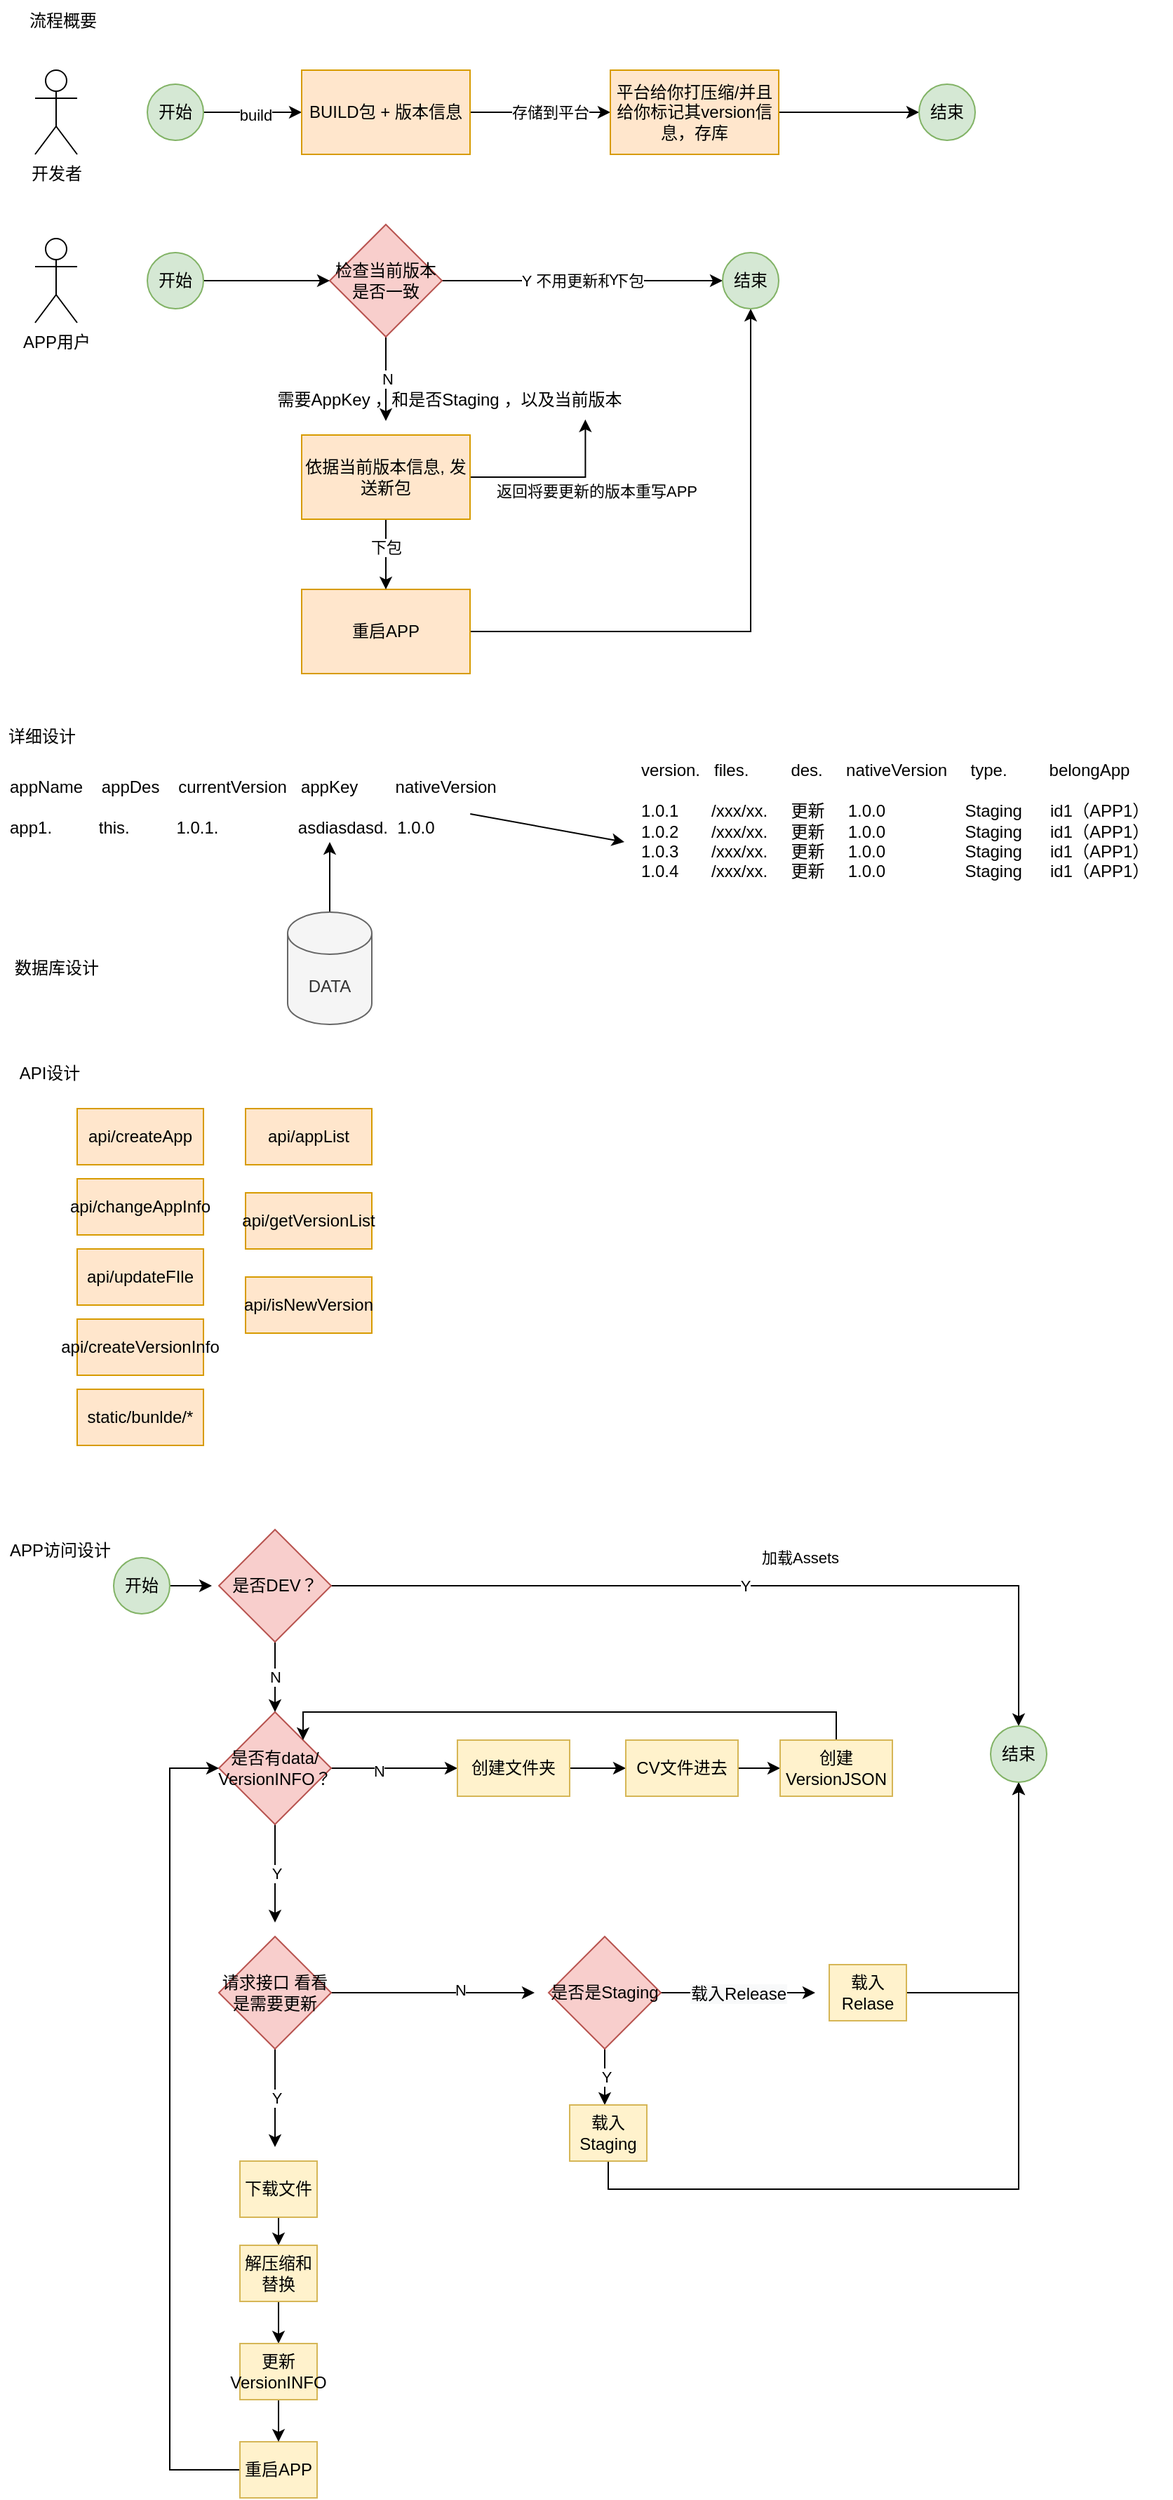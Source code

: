 <mxfile version="20.2.5" type="device"><diagram id="2lM2lwTUtbdxGsBKdN3J" name="第 1 页"><mxGraphModel dx="1015" dy="632" grid="1" gridSize="10" guides="1" tooltips="1" connect="1" arrows="1" fold="1" page="1" pageScale="1" pageWidth="827" pageHeight="1169" math="0" shadow="0"><root><mxCell id="0"/><mxCell id="1" parent="0"/><mxCell id="BhmfG3ROlnPIpAQ-kHiL-32" style="edgeStyle=orthogonalEdgeStyle;rounded=0;orthogonalLoop=1;jettySize=auto;html=1;exitX=1;exitY=0.5;exitDx=0;exitDy=0;" parent="1" source="BhmfG3ROlnPIpAQ-kHiL-6" target="BhmfG3ROlnPIpAQ-kHiL-12" edge="1"><mxGeometry relative="1" as="geometry"/></mxCell><mxCell id="BhmfG3ROlnPIpAQ-kHiL-39" value="build" style="edgeLabel;html=1;align=center;verticalAlign=middle;resizable=0;points=[];" parent="BhmfG3ROlnPIpAQ-kHiL-32" vertex="1" connectable="0"><mxGeometry x="0.039" y="-2" relative="1" as="geometry"><mxPoint as="offset"/></mxGeometry></mxCell><mxCell id="BhmfG3ROlnPIpAQ-kHiL-6" value="开始" style="ellipse;whiteSpace=wrap;html=1;aspect=fixed;fillColor=#d5e8d4;strokeColor=#82b366;" parent="1" vertex="1"><mxGeometry x="105" y="80" width="40" height="40" as="geometry"/></mxCell><mxCell id="BhmfG3ROlnPIpAQ-kHiL-8" value="开发者" style="shape=umlActor;verticalLabelPosition=bottom;verticalAlign=top;html=1;outlineConnect=0;" parent="1" vertex="1"><mxGeometry x="25" y="70" width="30" height="60" as="geometry"/></mxCell><mxCell id="BhmfG3ROlnPIpAQ-kHiL-11" value="APP用户" style="shape=umlActor;verticalLabelPosition=bottom;verticalAlign=top;html=1;outlineConnect=0;" parent="1" vertex="1"><mxGeometry x="25" y="190" width="30" height="60" as="geometry"/></mxCell><mxCell id="BhmfG3ROlnPIpAQ-kHiL-33" style="edgeStyle=orthogonalEdgeStyle;rounded=0;orthogonalLoop=1;jettySize=auto;html=1;exitX=1;exitY=0.5;exitDx=0;exitDy=0;" parent="1" source="BhmfG3ROlnPIpAQ-kHiL-12" target="BhmfG3ROlnPIpAQ-kHiL-13" edge="1"><mxGeometry relative="1" as="geometry"/></mxCell><mxCell id="BhmfG3ROlnPIpAQ-kHiL-36" value="存储到平台" style="edgeLabel;html=1;align=center;verticalAlign=middle;resizable=0;points=[];" parent="BhmfG3ROlnPIpAQ-kHiL-33" vertex="1" connectable="0"><mxGeometry x="-0.308" y="2" relative="1" as="geometry"><mxPoint x="22" y="2" as="offset"/></mxGeometry></mxCell><mxCell id="BhmfG3ROlnPIpAQ-kHiL-12" value="BUILD包 + 版本信息" style="rounded=0;whiteSpace=wrap;html=1;fillColor=#ffe6cc;strokeColor=#d79b00;" parent="1" vertex="1"><mxGeometry x="215" y="70" width="120" height="60" as="geometry"/></mxCell><mxCell id="BhmfG3ROlnPIpAQ-kHiL-35" style="edgeStyle=orthogonalEdgeStyle;rounded=0;orthogonalLoop=1;jettySize=auto;html=1;exitX=1;exitY=0.5;exitDx=0;exitDy=0;entryX=0;entryY=0.5;entryDx=0;entryDy=0;" parent="1" source="BhmfG3ROlnPIpAQ-kHiL-13" target="BhmfG3ROlnPIpAQ-kHiL-31" edge="1"><mxGeometry relative="1" as="geometry"/></mxCell><mxCell id="BhmfG3ROlnPIpAQ-kHiL-13" value="平台给你打压缩/并且给你标记其version信息，存库" style="rounded=0;whiteSpace=wrap;html=1;fillColor=#ffe6cc;strokeColor=#d79b00;" parent="1" vertex="1"><mxGeometry x="435" y="70" width="120" height="60" as="geometry"/></mxCell><mxCell id="BhmfG3ROlnPIpAQ-kHiL-40" value="N" style="edgeStyle=orthogonalEdgeStyle;rounded=0;orthogonalLoop=1;jettySize=auto;html=1;exitX=0.5;exitY=1;exitDx=0;exitDy=0;entryX=0.5;entryY=0;entryDx=0;entryDy=0;" parent="1" source="BhmfG3ROlnPIpAQ-kHiL-17" edge="1"><mxGeometry relative="1" as="geometry"><mxPoint x="275" y="320" as="targetPoint"/></mxGeometry></mxCell><mxCell id="BhmfG3ROlnPIpAQ-kHiL-41" value="Y 不用更新和下包" style="edgeStyle=orthogonalEdgeStyle;rounded=0;orthogonalLoop=1;jettySize=auto;html=1;exitX=1;exitY=0.5;exitDx=0;exitDy=0;entryX=0;entryY=0.5;entryDx=0;entryDy=0;" parent="1" source="BhmfG3ROlnPIpAQ-kHiL-17" target="BhmfG3ROlnPIpAQ-kHiL-43" edge="1"><mxGeometry relative="1" as="geometry"><mxPoint x="415" y="220.31" as="targetPoint"/></mxGeometry></mxCell><mxCell id="BhmfG3ROlnPIpAQ-kHiL-42" value="Y" style="edgeLabel;html=1;align=center;verticalAlign=middle;resizable=0;points=[];" parent="BhmfG3ROlnPIpAQ-kHiL-41" vertex="1" connectable="0"><mxGeometry x="0.219" y="1" relative="1" as="geometry"><mxPoint as="offset"/></mxGeometry></mxCell><mxCell id="BhmfG3ROlnPIpAQ-kHiL-17" value="检查当前版本是否一致" style="rhombus;whiteSpace=wrap;html=1;fillColor=#f8cecc;strokeColor=#b85450;" parent="1" vertex="1"><mxGeometry x="235" y="180" width="80" height="80" as="geometry"/></mxCell><mxCell id="BhmfG3ROlnPIpAQ-kHiL-46" style="edgeStyle=orthogonalEdgeStyle;rounded=0;orthogonalLoop=1;jettySize=auto;html=1;exitX=1;exitY=0.5;exitDx=0;exitDy=0;" parent="1" source="BhmfG3ROlnPIpAQ-kHiL-20" target="BhmfG3ROlnPIpAQ-kHiL-43" edge="1"><mxGeometry relative="1" as="geometry"/></mxCell><mxCell id="BhmfG3ROlnPIpAQ-kHiL-20" value="重启APP" style="rounded=0;whiteSpace=wrap;html=1;fillColor=#ffe6cc;strokeColor=#d79b00;" parent="1" vertex="1"><mxGeometry x="215" y="440" width="120" height="60" as="geometry"/></mxCell><mxCell id="BhmfG3ROlnPIpAQ-kHiL-31" value="结束" style="ellipse;whiteSpace=wrap;html=1;aspect=fixed;fillColor=#d5e8d4;strokeColor=#82b366;" parent="1" vertex="1"><mxGeometry x="655" y="80" width="40" height="40" as="geometry"/></mxCell><mxCell id="BhmfG3ROlnPIpAQ-kHiL-51" style="edgeStyle=orthogonalEdgeStyle;rounded=0;orthogonalLoop=1;jettySize=auto;html=1;exitX=1;exitY=0.5;exitDx=0;exitDy=0;entryX=0;entryY=0.5;entryDx=0;entryDy=0;" parent="1" source="BhmfG3ROlnPIpAQ-kHiL-37" target="BhmfG3ROlnPIpAQ-kHiL-17" edge="1"><mxGeometry relative="1" as="geometry"/></mxCell><mxCell id="BhmfG3ROlnPIpAQ-kHiL-37" value="开始" style="ellipse;whiteSpace=wrap;html=1;aspect=fixed;fillColor=#d5e8d4;strokeColor=#82b366;" parent="1" vertex="1"><mxGeometry x="105" y="200" width="40" height="40" as="geometry"/></mxCell><mxCell id="BhmfG3ROlnPIpAQ-kHiL-43" value="结束" style="ellipse;whiteSpace=wrap;html=1;aspect=fixed;fillColor=#d5e8d4;strokeColor=#82b366;" parent="1" vertex="1"><mxGeometry x="515" y="200" width="40" height="40" as="geometry"/></mxCell><mxCell id="BhmfG3ROlnPIpAQ-kHiL-45" style="edgeStyle=orthogonalEdgeStyle;rounded=0;orthogonalLoop=1;jettySize=auto;html=1;exitX=0.5;exitY=1;exitDx=0;exitDy=0;" parent="1" source="BhmfG3ROlnPIpAQ-kHiL-44" target="BhmfG3ROlnPIpAQ-kHiL-20" edge="1"><mxGeometry relative="1" as="geometry"/></mxCell><mxCell id="BhmfG3ROlnPIpAQ-kHiL-50" value="下包" style="edgeLabel;html=1;align=center;verticalAlign=middle;resizable=0;points=[];" parent="BhmfG3ROlnPIpAQ-kHiL-45" vertex="1" connectable="0"><mxGeometry x="-0.339" y="1" relative="1" as="geometry"><mxPoint x="-1" y="3" as="offset"/></mxGeometry></mxCell><mxCell id="BhmfG3ROlnPIpAQ-kHiL-48" style="edgeStyle=orthogonalEdgeStyle;rounded=0;orthogonalLoop=1;jettySize=auto;html=1;exitX=1;exitY=0.5;exitDx=0;exitDy=0;entryX=0.86;entryY=0.964;entryDx=0;entryDy=0;entryPerimeter=0;" parent="1" source="BhmfG3ROlnPIpAQ-kHiL-44" target="BhmfG3ROlnPIpAQ-kHiL-47" edge="1"><mxGeometry relative="1" as="geometry"/></mxCell><mxCell id="BhmfG3ROlnPIpAQ-kHiL-49" value="返回将要更新的版本重写APP" style="edgeLabel;html=1;align=center;verticalAlign=middle;resizable=0;points=[];" parent="BhmfG3ROlnPIpAQ-kHiL-48" vertex="1" connectable="0"><mxGeometry x="-0.193" y="-2" relative="1" as="geometry"><mxPoint x="40" y="8" as="offset"/></mxGeometry></mxCell><mxCell id="BhmfG3ROlnPIpAQ-kHiL-44" value="依据当前版本信息, 发送新包" style="rounded=0;whiteSpace=wrap;html=1;fillColor=#ffe6cc;strokeColor=#d79b00;" parent="1" vertex="1"><mxGeometry x="215" y="330" width="120" height="60" as="geometry"/></mxCell><mxCell id="BhmfG3ROlnPIpAQ-kHiL-47" value="需要AppKey ，和是否Staging ，以及当前版本" style="text;html=1;align=center;verticalAlign=middle;resizable=0;points=[];autosize=1;strokeColor=none;fillColor=none;" parent="1" vertex="1"><mxGeometry x="185" y="290" width="270" height="30" as="geometry"/></mxCell><mxCell id="2VMpYK0dCk2_2af81qOv-1" value="详细设计" style="text;html=1;strokeColor=none;fillColor=none;align=center;verticalAlign=middle;whiteSpace=wrap;rounded=0;" vertex="1" parent="1"><mxGeometry y="530" width="60" height="30" as="geometry"/></mxCell><mxCell id="2VMpYK0dCk2_2af81qOv-3" value="流程概要" style="text;html=1;strokeColor=none;fillColor=none;align=center;verticalAlign=middle;whiteSpace=wrap;rounded=0;" vertex="1" parent="1"><mxGeometry x="15" y="20" width="60" height="30" as="geometry"/></mxCell><mxCell id="2VMpYK0dCk2_2af81qOv-4" style="edgeStyle=orthogonalEdgeStyle;rounded=0;orthogonalLoop=1;jettySize=auto;html=1;exitX=0.5;exitY=0;exitDx=0;exitDy=0;exitPerimeter=0;" edge="1" parent="1" source="2VMpYK0dCk2_2af81qOv-5"><mxGeometry relative="1" as="geometry"><mxPoint x="235" y="620" as="targetPoint"/></mxGeometry></mxCell><mxCell id="2VMpYK0dCk2_2af81qOv-5" value="DATA" style="shape=cylinder3;whiteSpace=wrap;html=1;boundedLbl=1;backgroundOutline=1;size=15;fillColor=#f5f5f5;fontColor=#333333;strokeColor=#666666;" vertex="1" parent="1"><mxGeometry x="205" y="670" width="60" height="80" as="geometry"/></mxCell><mxCell id="2VMpYK0dCk2_2af81qOv-6" value="appName&amp;nbsp; &amp;nbsp; appDes&amp;nbsp; &amp;nbsp; currentVersion&amp;nbsp; &amp;nbsp;appKey&amp;nbsp; &amp;nbsp; &amp;nbsp; &amp;nbsp; nativeVersion&lt;br&gt;&lt;br&gt;app1.&amp;nbsp; &amp;nbsp; &amp;nbsp; &amp;nbsp; &amp;nbsp; this.&amp;nbsp; &amp;nbsp; &amp;nbsp; &amp;nbsp; &amp;nbsp; 1.0.1.&amp;nbsp; &amp;nbsp; &amp;nbsp; &amp;nbsp; &amp;nbsp; &amp;nbsp; &amp;nbsp; &amp;nbsp; &amp;nbsp;asdiasdasd.&amp;nbsp; 1.0.0" style="text;html=1;strokeColor=none;fillColor=none;align=left;verticalAlign=middle;whiteSpace=wrap;rounded=0;" vertex="1" parent="1"><mxGeometry x="5" y="580" width="360" height="30" as="geometry"/></mxCell><mxCell id="2VMpYK0dCk2_2af81qOv-7" value="version.&amp;nbsp; &amp;nbsp;files.&amp;nbsp; &amp;nbsp; &amp;nbsp; &amp;nbsp; &amp;nbsp;des.&amp;nbsp; &amp;nbsp; &amp;nbsp;nativeVersion&amp;nbsp; &amp;nbsp; &amp;nbsp;type.&amp;nbsp; &amp;nbsp; &amp;nbsp; &amp;nbsp; &amp;nbsp;belongApp&amp;nbsp;&lt;br&gt;&lt;br&gt;1.0.1&amp;nbsp; &amp;nbsp; &amp;nbsp; &amp;nbsp;/xxx/xx.&amp;nbsp; &amp;nbsp; &amp;nbsp;更新&amp;nbsp; &amp;nbsp; &amp;nbsp;1.0.0&amp;nbsp; &amp;nbsp; &amp;nbsp; &amp;nbsp; &amp;nbsp; &amp;nbsp; &amp;nbsp; &amp;nbsp; &amp;nbsp;Staging&amp;nbsp; &amp;nbsp; &amp;nbsp; id1（APP1）&lt;br&gt;1.0.2&amp;nbsp; &amp;nbsp; &amp;nbsp; &amp;nbsp;/xxx/xx.&amp;nbsp; &amp;nbsp; &amp;nbsp;更新&amp;nbsp; &amp;nbsp; &amp;nbsp;1.0.0&amp;nbsp; &amp;nbsp; &amp;nbsp; &amp;nbsp; &amp;nbsp; &amp;nbsp; &amp;nbsp; &amp;nbsp; &amp;nbsp;Staging&amp;nbsp; &amp;nbsp; &amp;nbsp; id1（APP1）&lt;br&gt;1.0.3&amp;nbsp; &amp;nbsp; &amp;nbsp; &amp;nbsp;/xxx/xx.&amp;nbsp; &amp;nbsp; &amp;nbsp;更新&amp;nbsp; &amp;nbsp; &amp;nbsp;1.0.0&amp;nbsp; &amp;nbsp; &amp;nbsp; &amp;nbsp; &amp;nbsp; &amp;nbsp; &amp;nbsp; &amp;nbsp; &amp;nbsp;Staging&amp;nbsp; &amp;nbsp; &amp;nbsp; id1（APP1）&lt;br&gt;1.0.4&amp;nbsp; &amp;nbsp; &amp;nbsp; &amp;nbsp;/xxx/xx.&amp;nbsp; &amp;nbsp; &amp;nbsp;更新&amp;nbsp; &amp;nbsp; &amp;nbsp;1.0.0&amp;nbsp; &amp;nbsp; &amp;nbsp; &amp;nbsp; &amp;nbsp; &amp;nbsp; &amp;nbsp; &amp;nbsp; &amp;nbsp;Staging&amp;nbsp; &amp;nbsp; &amp;nbsp; id1（APP1）" style="text;html=1;strokeColor=none;fillColor=none;align=left;verticalAlign=middle;whiteSpace=wrap;rounded=0;" vertex="1" parent="1"><mxGeometry x="455" y="590" width="380" height="30" as="geometry"/></mxCell><mxCell id="2VMpYK0dCk2_2af81qOv-8" value="" style="endArrow=classic;html=1;rounded=0;exitX=0.917;exitY=0.667;exitDx=0;exitDy=0;exitPerimeter=0;" edge="1" parent="1" source="2VMpYK0dCk2_2af81qOv-6"><mxGeometry width="50" height="50" relative="1" as="geometry"><mxPoint x="325" y="640" as="sourcePoint"/><mxPoint x="445" y="620" as="targetPoint"/></mxGeometry></mxCell><mxCell id="2VMpYK0dCk2_2af81qOv-9" value="数据库设计" style="text;html=1;align=center;verticalAlign=middle;resizable=0;points=[];autosize=1;strokeColor=none;fillColor=none;" vertex="1" parent="1"><mxGeometry y="695" width="80" height="30" as="geometry"/></mxCell><mxCell id="2VMpYK0dCk2_2af81qOv-10" value="API设计" style="text;html=1;align=center;verticalAlign=middle;resizable=0;points=[];autosize=1;strokeColor=none;fillColor=none;" vertex="1" parent="1"><mxGeometry y="770" width="70" height="30" as="geometry"/></mxCell><mxCell id="2VMpYK0dCk2_2af81qOv-12" value="api/createApp" style="rounded=0;whiteSpace=wrap;html=1;fillColor=#ffe6cc;strokeColor=#d79b00;" vertex="1" parent="1"><mxGeometry x="55" y="810" width="90" height="40" as="geometry"/></mxCell><mxCell id="2VMpYK0dCk2_2af81qOv-13" value="api/changeAppInfo" style="rounded=0;whiteSpace=wrap;html=1;fillColor=#ffe6cc;strokeColor=#d79b00;" vertex="1" parent="1"><mxGeometry x="55" y="860" width="90" height="40" as="geometry"/></mxCell><mxCell id="2VMpYK0dCk2_2af81qOv-14" value="api/updateFIle" style="rounded=0;whiteSpace=wrap;html=1;fillColor=#ffe6cc;strokeColor=#d79b00;" vertex="1" parent="1"><mxGeometry x="55" y="910" width="90" height="40" as="geometry"/></mxCell><mxCell id="2VMpYK0dCk2_2af81qOv-15" value="api/createVersionInfo" style="rounded=0;whiteSpace=wrap;html=1;fillColor=#ffe6cc;strokeColor=#d79b00;" vertex="1" parent="1"><mxGeometry x="55" y="960" width="90" height="40" as="geometry"/></mxCell><mxCell id="2VMpYK0dCk2_2af81qOv-16" value="static/bunlde/*" style="rounded=0;whiteSpace=wrap;html=1;fillColor=#ffe6cc;strokeColor=#d79b00;" vertex="1" parent="1"><mxGeometry x="55" y="1010" width="90" height="40" as="geometry"/></mxCell><mxCell id="2VMpYK0dCk2_2af81qOv-17" value="api/appList" style="rounded=0;whiteSpace=wrap;html=1;fillColor=#ffe6cc;strokeColor=#d79b00;" vertex="1" parent="1"><mxGeometry x="175" y="810" width="90" height="40" as="geometry"/></mxCell><mxCell id="2VMpYK0dCk2_2af81qOv-18" value="api/getVersionList" style="rounded=0;whiteSpace=wrap;html=1;fillColor=#ffe6cc;strokeColor=#d79b00;" vertex="1" parent="1"><mxGeometry x="175" y="870" width="90" height="40" as="geometry"/></mxCell><mxCell id="2VMpYK0dCk2_2af81qOv-19" value="api/isNewVersion" style="rounded=0;whiteSpace=wrap;html=1;fillColor=#ffe6cc;strokeColor=#d79b00;" vertex="1" parent="1"><mxGeometry x="175" y="930" width="90" height="40" as="geometry"/></mxCell><mxCell id="2VMpYK0dCk2_2af81qOv-20" value="APP访问设计" style="text;html=1;align=left;verticalAlign=middle;resizable=0;points=[];autosize=1;strokeColor=none;fillColor=none;" vertex="1" parent="1"><mxGeometry x="5" y="1110" width="100" height="30" as="geometry"/></mxCell><mxCell id="2VMpYK0dCk2_2af81qOv-36" style="edgeStyle=orthogonalEdgeStyle;rounded=0;orthogonalLoop=1;jettySize=auto;html=1;exitX=1;exitY=0.5;exitDx=0;exitDy=0;" edge="1" parent="1" source="2VMpYK0dCk2_2af81qOv-22" target="2VMpYK0dCk2_2af81qOv-31"><mxGeometry relative="1" as="geometry"/></mxCell><mxCell id="2VMpYK0dCk2_2af81qOv-39" value="N" style="edgeLabel;html=1;align=center;verticalAlign=middle;resizable=0;points=[];" vertex="1" connectable="0" parent="2VMpYK0dCk2_2af81qOv-36"><mxGeometry x="-0.244" y="-2" relative="1" as="geometry"><mxPoint as="offset"/></mxGeometry></mxCell><mxCell id="2VMpYK0dCk2_2af81qOv-40" value="Y" style="edgeStyle=orthogonalEdgeStyle;rounded=0;orthogonalLoop=1;jettySize=auto;html=1;exitX=0.5;exitY=1;exitDx=0;exitDy=0;" edge="1" parent="1" source="2VMpYK0dCk2_2af81qOv-22"><mxGeometry relative="1" as="geometry"><mxPoint x="196" y="1390" as="targetPoint"/></mxGeometry></mxCell><mxCell id="2VMpYK0dCk2_2af81qOv-22" value="是否有data/ VersionINFO？" style="rhombus;whiteSpace=wrap;html=1;fillColor=#f8cecc;strokeColor=#b85450;" vertex="1" parent="1"><mxGeometry x="156" y="1240" width="80" height="80" as="geometry"/></mxCell><mxCell id="2VMpYK0dCk2_2af81qOv-27" value="Y" style="edgeStyle=orthogonalEdgeStyle;rounded=0;orthogonalLoop=1;jettySize=auto;html=1;exitX=0.5;exitY=1;exitDx=0;exitDy=0;entryX=0.5;entryY=0;entryDx=0;entryDy=0;" edge="1" parent="1" source="2VMpYK0dCk2_2af81qOv-23"><mxGeometry relative="1" as="geometry"><mxPoint x="431" y="1520" as="targetPoint"/></mxGeometry></mxCell><mxCell id="2VMpYK0dCk2_2af81qOv-28" value="&lt;span style=&quot;font-size: 12px; background-color: rgb(248, 249, 250);&quot;&gt;载入Release&lt;/span&gt;" style="edgeStyle=orthogonalEdgeStyle;rounded=0;orthogonalLoop=1;jettySize=auto;html=1;exitX=1;exitY=0.5;exitDx=0;exitDy=0;" edge="1" parent="1" source="2VMpYK0dCk2_2af81qOv-23"><mxGeometry relative="1" as="geometry"><mxPoint x="581" y="1440" as="targetPoint"/></mxGeometry></mxCell><mxCell id="2VMpYK0dCk2_2af81qOv-23" value="是否是Staging" style="rhombus;whiteSpace=wrap;html=1;fillColor=#f8cecc;strokeColor=#b85450;" vertex="1" parent="1"><mxGeometry x="391" y="1400" width="80" height="80" as="geometry"/></mxCell><mxCell id="2VMpYK0dCk2_2af81qOv-37" style="edgeStyle=orthogonalEdgeStyle;rounded=0;orthogonalLoop=1;jettySize=auto;html=1;exitX=1;exitY=0.5;exitDx=0;exitDy=0;" edge="1" parent="1" source="2VMpYK0dCk2_2af81qOv-31" target="2VMpYK0dCk2_2af81qOv-32"><mxGeometry relative="1" as="geometry"/></mxCell><mxCell id="2VMpYK0dCk2_2af81qOv-31" value="创建文件夹" style="rounded=0;whiteSpace=wrap;html=1;fillColor=#fff2cc;strokeColor=#d6b656;" vertex="1" parent="1"><mxGeometry x="326" y="1260" width="80" height="40" as="geometry"/></mxCell><mxCell id="2VMpYK0dCk2_2af81qOv-38" style="edgeStyle=orthogonalEdgeStyle;rounded=0;orthogonalLoop=1;jettySize=auto;html=1;exitX=1;exitY=0.5;exitDx=0;exitDy=0;" edge="1" parent="1" source="2VMpYK0dCk2_2af81qOv-32" target="2VMpYK0dCk2_2af81qOv-33"><mxGeometry relative="1" as="geometry"/></mxCell><mxCell id="2VMpYK0dCk2_2af81qOv-32" value="CV文件进去" style="rounded=0;whiteSpace=wrap;html=1;fillColor=#fff2cc;strokeColor=#d6b656;" vertex="1" parent="1"><mxGeometry x="446" y="1260" width="80" height="40" as="geometry"/></mxCell><mxCell id="2VMpYK0dCk2_2af81qOv-66" style="edgeStyle=orthogonalEdgeStyle;rounded=0;orthogonalLoop=1;jettySize=auto;html=1;exitX=0.5;exitY=0;exitDx=0;exitDy=0;entryX=1;entryY=0;entryDx=0;entryDy=0;" edge="1" parent="1" source="2VMpYK0dCk2_2af81qOv-33" target="2VMpYK0dCk2_2af81qOv-22"><mxGeometry relative="1" as="geometry"><Array as="points"><mxPoint x="596" y="1240"/><mxPoint x="216" y="1240"/></Array></mxGeometry></mxCell><mxCell id="2VMpYK0dCk2_2af81qOv-33" value="创建VersionJSON" style="rounded=0;whiteSpace=wrap;html=1;fillColor=#fff2cc;strokeColor=#d6b656;" vertex="1" parent="1"><mxGeometry x="556" y="1260" width="80" height="40" as="geometry"/></mxCell><mxCell id="2VMpYK0dCk2_2af81qOv-46" value="Y" style="edgeStyle=orthogonalEdgeStyle;rounded=0;orthogonalLoop=1;jettySize=auto;html=1;exitX=0.5;exitY=1;exitDx=0;exitDy=0;" edge="1" parent="1" source="2VMpYK0dCk2_2af81qOv-45"><mxGeometry relative="1" as="geometry"><mxPoint x="196" y="1550" as="targetPoint"/></mxGeometry></mxCell><mxCell id="2VMpYK0dCk2_2af81qOv-47" style="edgeStyle=orthogonalEdgeStyle;rounded=0;orthogonalLoop=1;jettySize=auto;html=1;exitX=1;exitY=0.5;exitDx=0;exitDy=0;" edge="1" parent="1" source="2VMpYK0dCk2_2af81qOv-45"><mxGeometry relative="1" as="geometry"><mxPoint x="381" y="1440" as="targetPoint"/></mxGeometry></mxCell><mxCell id="2VMpYK0dCk2_2af81qOv-48" value="N" style="edgeLabel;html=1;align=center;verticalAlign=middle;resizable=0;points=[];" vertex="1" connectable="0" parent="2VMpYK0dCk2_2af81qOv-47"><mxGeometry x="0.269" y="3" relative="1" as="geometry"><mxPoint as="offset"/></mxGeometry></mxCell><mxCell id="2VMpYK0dCk2_2af81qOv-45" value="请求接口 看看是需要更新" style="rhombus;whiteSpace=wrap;html=1;fillColor=#f8cecc;strokeColor=#b85450;" vertex="1" parent="1"><mxGeometry x="156" y="1400" width="80" height="80" as="geometry"/></mxCell><mxCell id="2VMpYK0dCk2_2af81qOv-53" style="edgeStyle=orthogonalEdgeStyle;rounded=0;orthogonalLoop=1;jettySize=auto;html=1;exitX=0.5;exitY=1;exitDx=0;exitDy=0;entryX=0.5;entryY=0;entryDx=0;entryDy=0;" edge="1" parent="1" source="2VMpYK0dCk2_2af81qOv-49" target="2VMpYK0dCk2_2af81qOv-50"><mxGeometry relative="1" as="geometry"/></mxCell><mxCell id="2VMpYK0dCk2_2af81qOv-49" value="下载文件" style="rounded=0;whiteSpace=wrap;html=1;fillColor=#fff2cc;strokeColor=#d6b656;" vertex="1" parent="1"><mxGeometry x="171" y="1560" width="55" height="40" as="geometry"/></mxCell><mxCell id="2VMpYK0dCk2_2af81qOv-54" style="edgeStyle=orthogonalEdgeStyle;rounded=0;orthogonalLoop=1;jettySize=auto;html=1;exitX=0.5;exitY=1;exitDx=0;exitDy=0;" edge="1" parent="1" source="2VMpYK0dCk2_2af81qOv-50" target="2VMpYK0dCk2_2af81qOv-52"><mxGeometry relative="1" as="geometry"/></mxCell><mxCell id="2VMpYK0dCk2_2af81qOv-50" value="解压缩和替换" style="rounded=0;whiteSpace=wrap;html=1;fillColor=#fff2cc;strokeColor=#d6b656;" vertex="1" parent="1"><mxGeometry x="171" y="1620" width="55" height="40" as="geometry"/></mxCell><mxCell id="2VMpYK0dCk2_2af81qOv-56" style="edgeStyle=orthogonalEdgeStyle;rounded=0;orthogonalLoop=1;jettySize=auto;html=1;exitX=0;exitY=0.5;exitDx=0;exitDy=0;entryX=0;entryY=0.5;entryDx=0;entryDy=0;" edge="1" parent="1" source="2VMpYK0dCk2_2af81qOv-51" target="2VMpYK0dCk2_2af81qOv-22"><mxGeometry relative="1" as="geometry"><Array as="points"><mxPoint x="121" y="1780"/><mxPoint x="121" y="1280"/></Array></mxGeometry></mxCell><mxCell id="2VMpYK0dCk2_2af81qOv-51" value="重启APP" style="rounded=0;whiteSpace=wrap;html=1;fillColor=#fff2cc;strokeColor=#d6b656;" vertex="1" parent="1"><mxGeometry x="171" y="1760" width="55" height="40" as="geometry"/></mxCell><mxCell id="2VMpYK0dCk2_2af81qOv-55" style="edgeStyle=orthogonalEdgeStyle;rounded=0;orthogonalLoop=1;jettySize=auto;html=1;exitX=0.5;exitY=1;exitDx=0;exitDy=0;entryX=0.5;entryY=0;entryDx=0;entryDy=0;" edge="1" parent="1" source="2VMpYK0dCk2_2af81qOv-52" target="2VMpYK0dCk2_2af81qOv-51"><mxGeometry relative="1" as="geometry"/></mxCell><mxCell id="2VMpYK0dCk2_2af81qOv-52" value="更新VersionINFO" style="rounded=0;whiteSpace=wrap;html=1;fillColor=#fff2cc;strokeColor=#d6b656;" vertex="1" parent="1"><mxGeometry x="171" y="1690" width="55" height="40" as="geometry"/></mxCell><mxCell id="2VMpYK0dCk2_2af81qOv-68" style="edgeStyle=orthogonalEdgeStyle;rounded=0;orthogonalLoop=1;jettySize=auto;html=1;exitX=0.5;exitY=1;exitDx=0;exitDy=0;entryX=0.5;entryY=1;entryDx=0;entryDy=0;" edge="1" parent="1" source="2VMpYK0dCk2_2af81qOv-57" target="2VMpYK0dCk2_2af81qOv-62"><mxGeometry relative="1" as="geometry"/></mxCell><mxCell id="2VMpYK0dCk2_2af81qOv-57" value="载入Staging" style="rounded=0;whiteSpace=wrap;html=1;fillColor=#fff2cc;strokeColor=#d6b656;" vertex="1" parent="1"><mxGeometry x="406" y="1520" width="55" height="40" as="geometry"/></mxCell><mxCell id="2VMpYK0dCk2_2af81qOv-67" style="edgeStyle=orthogonalEdgeStyle;rounded=0;orthogonalLoop=1;jettySize=auto;html=1;exitX=1;exitY=0.5;exitDx=0;exitDy=0;entryX=0.5;entryY=1;entryDx=0;entryDy=0;" edge="1" parent="1" source="2VMpYK0dCk2_2af81qOv-58" target="2VMpYK0dCk2_2af81qOv-62"><mxGeometry relative="1" as="geometry"/></mxCell><mxCell id="2VMpYK0dCk2_2af81qOv-58" value="载入Relase" style="rounded=0;whiteSpace=wrap;html=1;fillColor=#fff2cc;strokeColor=#d6b656;" vertex="1" parent="1"><mxGeometry x="591" y="1420" width="55" height="40" as="geometry"/></mxCell><mxCell id="2VMpYK0dCk2_2af81qOv-60" value="N" style="edgeStyle=orthogonalEdgeStyle;rounded=0;orthogonalLoop=1;jettySize=auto;html=1;exitX=0.5;exitY=1;exitDx=0;exitDy=0;entryX=0.5;entryY=0;entryDx=0;entryDy=0;" edge="1" parent="1" source="2VMpYK0dCk2_2af81qOv-59" target="2VMpYK0dCk2_2af81qOv-22"><mxGeometry relative="1" as="geometry"/></mxCell><mxCell id="2VMpYK0dCk2_2af81qOv-61" value="Y" style="edgeStyle=orthogonalEdgeStyle;rounded=0;orthogonalLoop=1;jettySize=auto;html=1;exitX=1;exitY=0.5;exitDx=0;exitDy=0;entryX=0.5;entryY=0;entryDx=0;entryDy=0;" edge="1" parent="1" source="2VMpYK0dCk2_2af81qOv-59" target="2VMpYK0dCk2_2af81qOv-62"><mxGeometry relative="1" as="geometry"><mxPoint x="411" y="1150" as="targetPoint"/></mxGeometry></mxCell><mxCell id="2VMpYK0dCk2_2af81qOv-63" value="加载Assets" style="edgeLabel;html=1;align=center;verticalAlign=middle;resizable=0;points=[];" vertex="1" connectable="0" parent="2VMpYK0dCk2_2af81qOv-61"><mxGeometry x="0.344" y="-2" relative="1" as="geometry"><mxPoint x="-63" y="-22" as="offset"/></mxGeometry></mxCell><mxCell id="2VMpYK0dCk2_2af81qOv-59" value="是否DEV？" style="rhombus;whiteSpace=wrap;html=1;fillColor=#f8cecc;strokeColor=#b85450;" vertex="1" parent="1"><mxGeometry x="156" y="1110" width="80" height="80" as="geometry"/></mxCell><mxCell id="2VMpYK0dCk2_2af81qOv-62" value="结束" style="ellipse;whiteSpace=wrap;html=1;aspect=fixed;fillColor=#d5e8d4;strokeColor=#82b366;" vertex="1" parent="1"><mxGeometry x="706" y="1250" width="40" height="40" as="geometry"/></mxCell><mxCell id="2VMpYK0dCk2_2af81qOv-70" style="edgeStyle=orthogonalEdgeStyle;rounded=0;orthogonalLoop=1;jettySize=auto;html=1;exitX=1;exitY=0.5;exitDx=0;exitDy=0;" edge="1" parent="1" source="2VMpYK0dCk2_2af81qOv-69"><mxGeometry relative="1" as="geometry"><mxPoint x="151" y="1150" as="targetPoint"/></mxGeometry></mxCell><mxCell id="2VMpYK0dCk2_2af81qOv-69" value="开始" style="ellipse;whiteSpace=wrap;html=1;aspect=fixed;fillColor=#d5e8d4;strokeColor=#82b366;" vertex="1" parent="1"><mxGeometry x="81" y="1130" width="40" height="40" as="geometry"/></mxCell></root></mxGraphModel></diagram></mxfile>